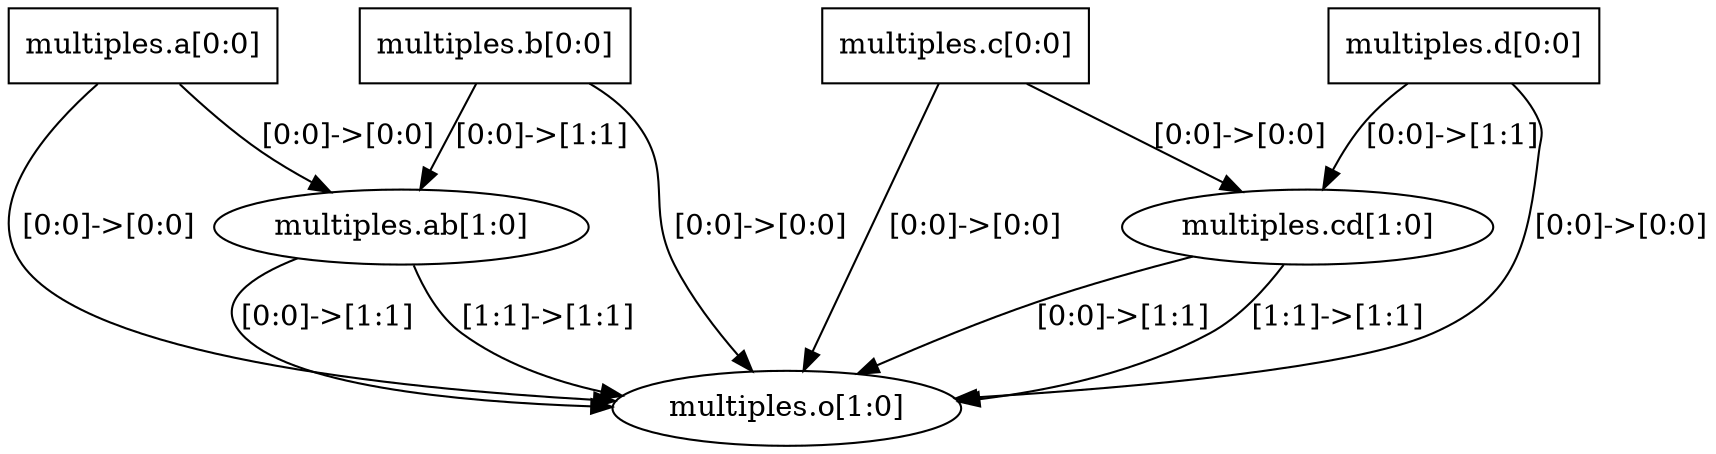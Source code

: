 digraph G {
	"multiples.a" -> "multiples.ab"[label="[0:0]->[0:0]"];
	"multiples.b" -> "multiples.ab"[label="[0:0]->[1:1]"];
	"multiples.c" -> "multiples.cd"[label="[0:0]->[0:0]"];
	"multiples.d" -> "multiples.cd"[label="[0:0]->[1:1]"];
	"multiples.a" -> "multiples.o"[label="[0:0]->[0:0]"];
	"multiples.b" -> "multiples.o"[label="[0:0]->[0:0]"];
	"multiples.c" -> "multiples.o"[label="[0:0]->[0:0]"];
	"multiples.d" -> "multiples.o"[label="[0:0]->[0:0]"];
	"multiples.ab" -> "multiples.o"[label="[0:0]->[1:1]"];
	"multiples.ab" -> "multiples.o"[label="[1:1]->[1:1]"];
	"multiples.cd" -> "multiples.o"[label="[0:0]->[1:1]"];
	"multiples.cd" -> "multiples.o"[label="[1:1]->[1:1]"];
	"multiples.a" [shape=rectangle, label="multiples.a[0:0]"];
	"multiples.ab" [shape=ellipse, label="multiples.ab[1:0]"];
	"multiples.b" [shape=rectangle, label="multiples.b[0:0]"];
	"multiples.c" [shape=rectangle, label="multiples.c[0:0]"];
	"multiples.cd" [shape=ellipse, label="multiples.cd[1:0]"];
	"multiples.d" [shape=rectangle, label="multiples.d[0:0]"];
	"multiples.o" [shape=ellipse, label="multiples.o[1:0]"];
}
